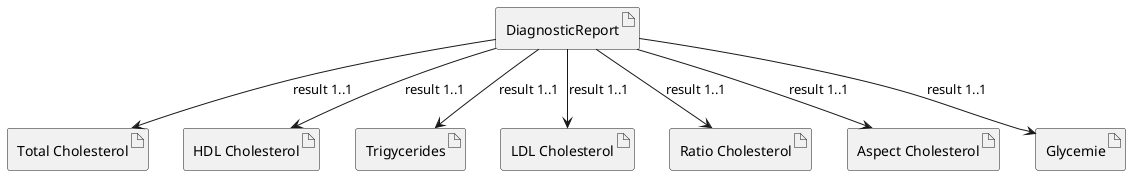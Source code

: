 
@startuml


artifact "DiagnosticReport" as dr
artifact "Total Cholesterol" as ct
artifact "HDL Cholesterol" as chdl
artifact "Trigycerides" as trigly
artifact "LDL Cholesterol" as cldl

artifact "Ratio Cholesterol" as cr
artifact "Aspect Cholesterol" as ca
artifact "Glycemie" as gly

url of dr is  [[StructureDefinition-mesures-cholesterol-diagnostic-report.html]]
url of ct is  [[StructureDefinition-mesures-observation-cholesterol-total.html]]
url of chdl is  [[StructureDefinition-mesures-observation-cholesterol-hdl.html]]
url of trigly [[StructureDefinition-mesures-observation-cholesterol-trigly.html]]
url of cldl [[StructureDefinition-mesures-observation-cholesterol-total.html]]

url of cr [[StructureDefinition-mesures-observation-cholesterol-ratio.html]]
url of ca [[StructureDefinition-mesures-observation-cholesterol-aspect.html]]
url of gly [[StructureDefinition-mesures-observation-glucose.html]]

dr --> ct : result 1..1
dr --> chdl : result 1..1
dr --> trigly : result 1..1
dr --> cldl : result 1..1

dr --> cr : result 1..1
dr --> ca : result 1..1
dr --> gly : result 1..1


@enduml
